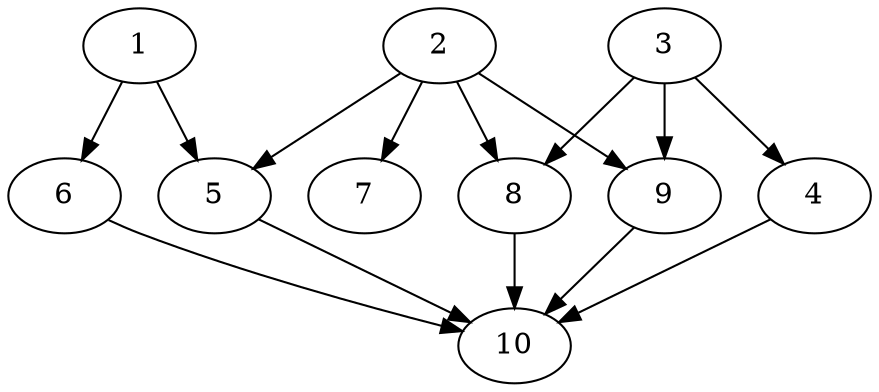 // DAG automatically generated by daggen at Thu Oct  3 13:58:04 2019
// ./daggen --dot -n 10 --ccr 0.5 --fat 0.7 --regular 0.7 --density 0.7 --mindata 5242880 --maxdata 52428800 
digraph G {
  1 [size="32565248", alpha="0.11", expect_size="16282624"] 
  1 -> 5 [size ="16282624"]
  1 -> 6 [size ="16282624"]
  2 [size="63612928", alpha="0.11", expect_size="31806464"] 
  2 -> 5 [size ="31806464"]
  2 -> 7 [size ="31806464"]
  2 -> 8 [size ="31806464"]
  2 -> 9 [size ="31806464"]
  3 [size="64081920", alpha="0.19", expect_size="32040960"] 
  3 -> 4 [size ="32040960"]
  3 -> 8 [size ="32040960"]
  3 -> 9 [size ="32040960"]
  4 [size="11118592", alpha="0.17", expect_size="5559296"] 
  4 -> 10 [size ="5559296"]
  5 [size="15564800", alpha="0.04", expect_size="7782400"] 
  5 -> 10 [size ="7782400"]
  6 [size="61696000", alpha="0.09", expect_size="30848000"] 
  6 -> 10 [size ="30848000"]
  7 [size="79929344", alpha="0.11", expect_size="39964672"] 
  8 [size="72622080", alpha="0.10", expect_size="36311040"] 
  8 -> 10 [size ="36311040"]
  9 [size="59176960", alpha="0.20", expect_size="29588480"] 
  9 -> 10 [size ="29588480"]
  10 [size="15675392", alpha="0.20", expect_size="7837696"] 
}

